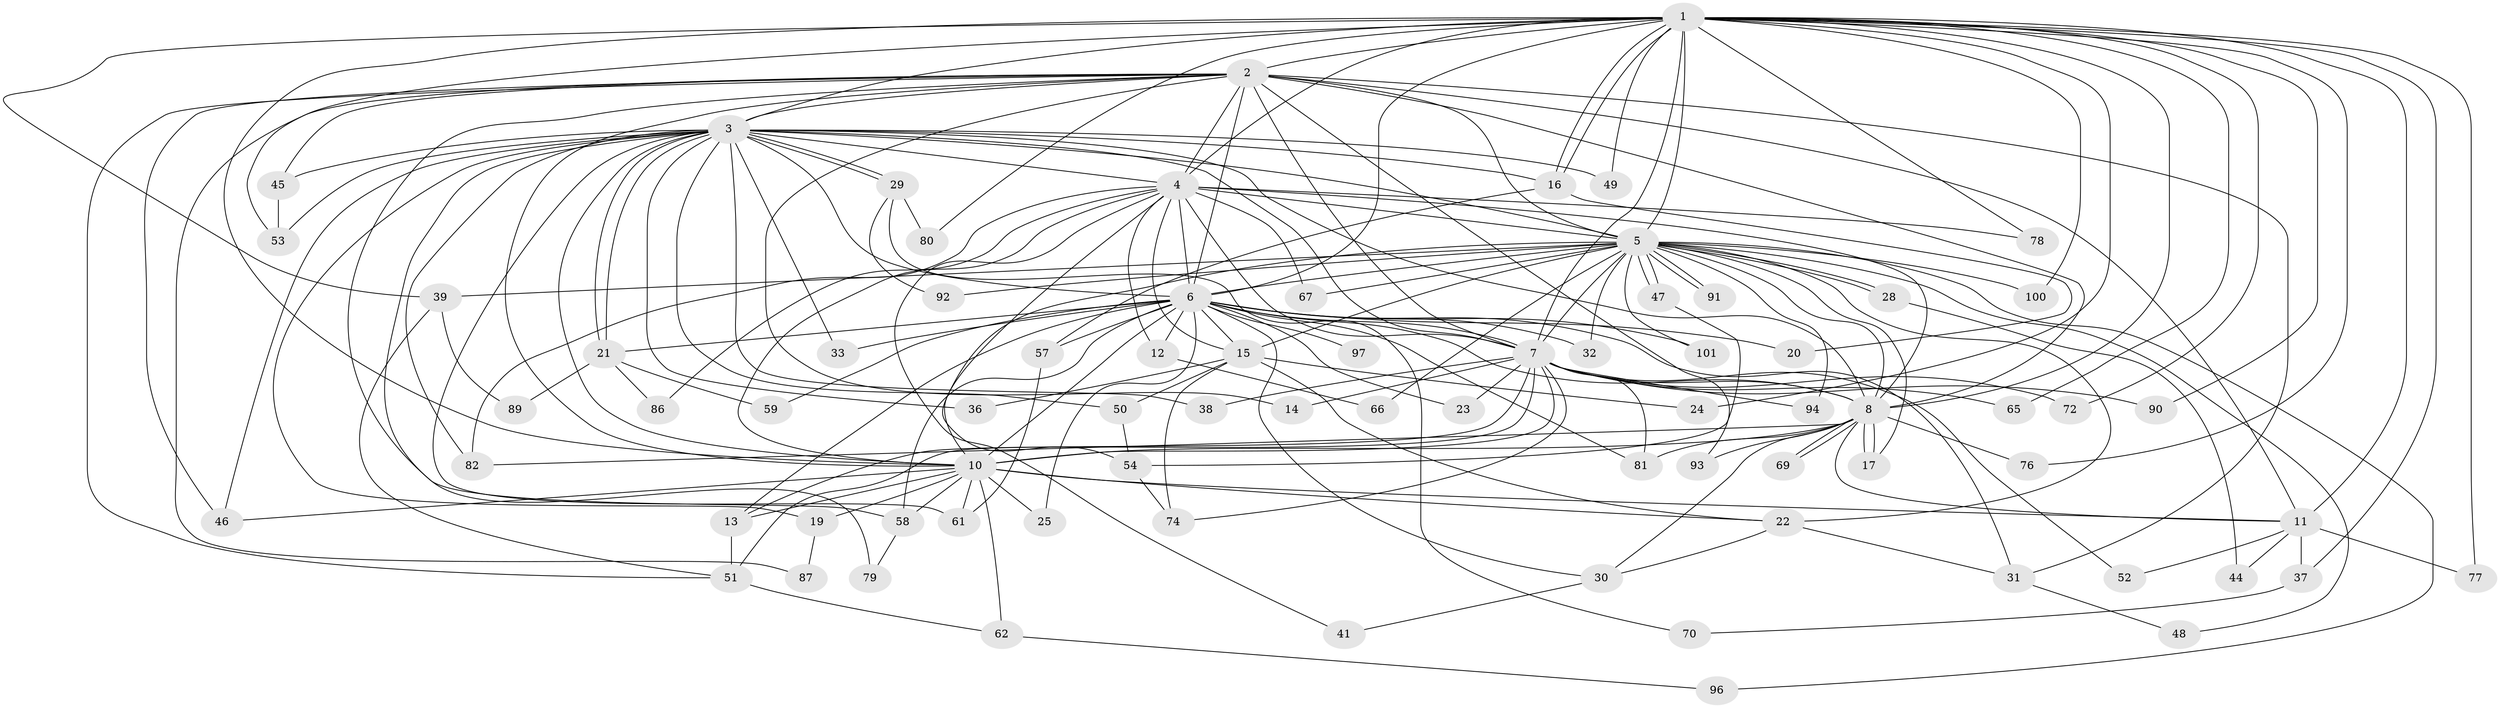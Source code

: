 // Generated by graph-tools (version 1.1) at 2025/51/02/27/25 19:51:42]
// undirected, 76 vertices, 189 edges
graph export_dot {
graph [start="1"]
  node [color=gray90,style=filled];
  1 [super="+40"];
  2 [super="+60"];
  3 [super="+27"];
  4 [super="+35"];
  5 [super="+68"];
  6 [super="+9"];
  7 [super="+88"];
  8 [super="+98"];
  10 [super="+43"];
  11 [super="+75"];
  12;
  13 [super="+73"];
  14;
  15 [super="+26"];
  16 [super="+18"];
  17 [super="+84"];
  19;
  20;
  21 [super="+71"];
  22 [super="+42"];
  23;
  24;
  25;
  28;
  29 [super="+34"];
  30 [super="+83"];
  31 [super="+64"];
  32;
  33;
  36;
  37;
  38;
  39;
  41;
  44;
  45;
  46 [super="+63"];
  47;
  48;
  49;
  50;
  51 [super="+85"];
  52;
  53 [super="+55"];
  54 [super="+56"];
  57;
  58;
  59;
  61 [super="+99"];
  62;
  65;
  66;
  67;
  69;
  70;
  72;
  74 [super="+95"];
  76;
  77;
  78;
  79;
  80;
  81;
  82;
  86;
  87;
  89;
  90;
  91;
  92;
  93;
  94;
  96;
  97;
  100;
  101;
  1 -- 2;
  1 -- 3;
  1 -- 4;
  1 -- 5 [weight=2];
  1 -- 6 [weight=2];
  1 -- 7;
  1 -- 8;
  1 -- 10;
  1 -- 16;
  1 -- 16;
  1 -- 24;
  1 -- 37;
  1 -- 39;
  1 -- 49;
  1 -- 65;
  1 -- 72;
  1 -- 76;
  1 -- 77;
  1 -- 78;
  1 -- 80;
  1 -- 90;
  1 -- 100;
  1 -- 11;
  1 -- 53;
  2 -- 3;
  2 -- 4;
  2 -- 5;
  2 -- 6 [weight=2];
  2 -- 7;
  2 -- 8;
  2 -- 10;
  2 -- 11;
  2 -- 14;
  2 -- 31;
  2 -- 45;
  2 -- 87;
  2 -- 93;
  2 -- 58;
  2 -- 51;
  2 -- 46;
  3 -- 4;
  3 -- 5;
  3 -- 6 [weight=2];
  3 -- 7 [weight=2];
  3 -- 8;
  3 -- 10;
  3 -- 19;
  3 -- 21;
  3 -- 21;
  3 -- 29;
  3 -- 29;
  3 -- 33;
  3 -- 36;
  3 -- 38;
  3 -- 45;
  3 -- 49;
  3 -- 50;
  3 -- 61;
  3 -- 79;
  3 -- 82;
  3 -- 53;
  3 -- 46;
  3 -- 16;
  4 -- 5 [weight=2];
  4 -- 6 [weight=2];
  4 -- 7;
  4 -- 8;
  4 -- 10;
  4 -- 12;
  4 -- 15;
  4 -- 41;
  4 -- 54;
  4 -- 86;
  4 -- 82;
  4 -- 67;
  4 -- 78;
  5 -- 6 [weight=2];
  5 -- 7;
  5 -- 8;
  5 -- 10;
  5 -- 15;
  5 -- 28;
  5 -- 28;
  5 -- 32;
  5 -- 39;
  5 -- 47;
  5 -- 47;
  5 -- 48;
  5 -- 66;
  5 -- 67;
  5 -- 91;
  5 -- 91;
  5 -- 92;
  5 -- 94;
  5 -- 96;
  5 -- 100;
  5 -- 101;
  5 -- 22;
  5 -- 17;
  6 -- 7 [weight=2];
  6 -- 8 [weight=2];
  6 -- 10 [weight=2];
  6 -- 12;
  6 -- 13;
  6 -- 30;
  6 -- 31;
  6 -- 58;
  6 -- 81;
  6 -- 97 [weight=2];
  6 -- 101;
  6 -- 32;
  6 -- 33;
  6 -- 20;
  6 -- 23;
  6 -- 25;
  6 -- 59;
  6 -- 57;
  6 -- 15;
  6 -- 21;
  7 -- 8;
  7 -- 10;
  7 -- 13;
  7 -- 14;
  7 -- 23;
  7 -- 38;
  7 -- 51;
  7 -- 52;
  7 -- 65;
  7 -- 72;
  7 -- 74;
  7 -- 90;
  7 -- 94;
  7 -- 81;
  8 -- 10;
  8 -- 11;
  8 -- 17;
  8 -- 17;
  8 -- 69;
  8 -- 69;
  8 -- 76;
  8 -- 81;
  8 -- 93;
  8 -- 82;
  8 -- 30;
  10 -- 19;
  10 -- 22;
  10 -- 25;
  10 -- 46;
  10 -- 58;
  10 -- 13;
  10 -- 62;
  10 -- 61;
  10 -- 11;
  11 -- 37;
  11 -- 44;
  11 -- 52;
  11 -- 77;
  12 -- 66;
  13 -- 51;
  15 -- 22;
  15 -- 24;
  15 -- 36;
  15 -- 50;
  15 -- 74;
  16 -- 20;
  16 -- 57;
  19 -- 87;
  21 -- 59;
  21 -- 89;
  21 -- 86;
  22 -- 30;
  22 -- 31;
  28 -- 44;
  29 -- 70;
  29 -- 92;
  29 -- 80;
  30 -- 41;
  31 -- 48;
  37 -- 70;
  39 -- 51;
  39 -- 89;
  45 -- 53;
  47 -- 54;
  50 -- 54;
  51 -- 62;
  54 -- 74;
  57 -- 61;
  58 -- 79;
  62 -- 96;
}
